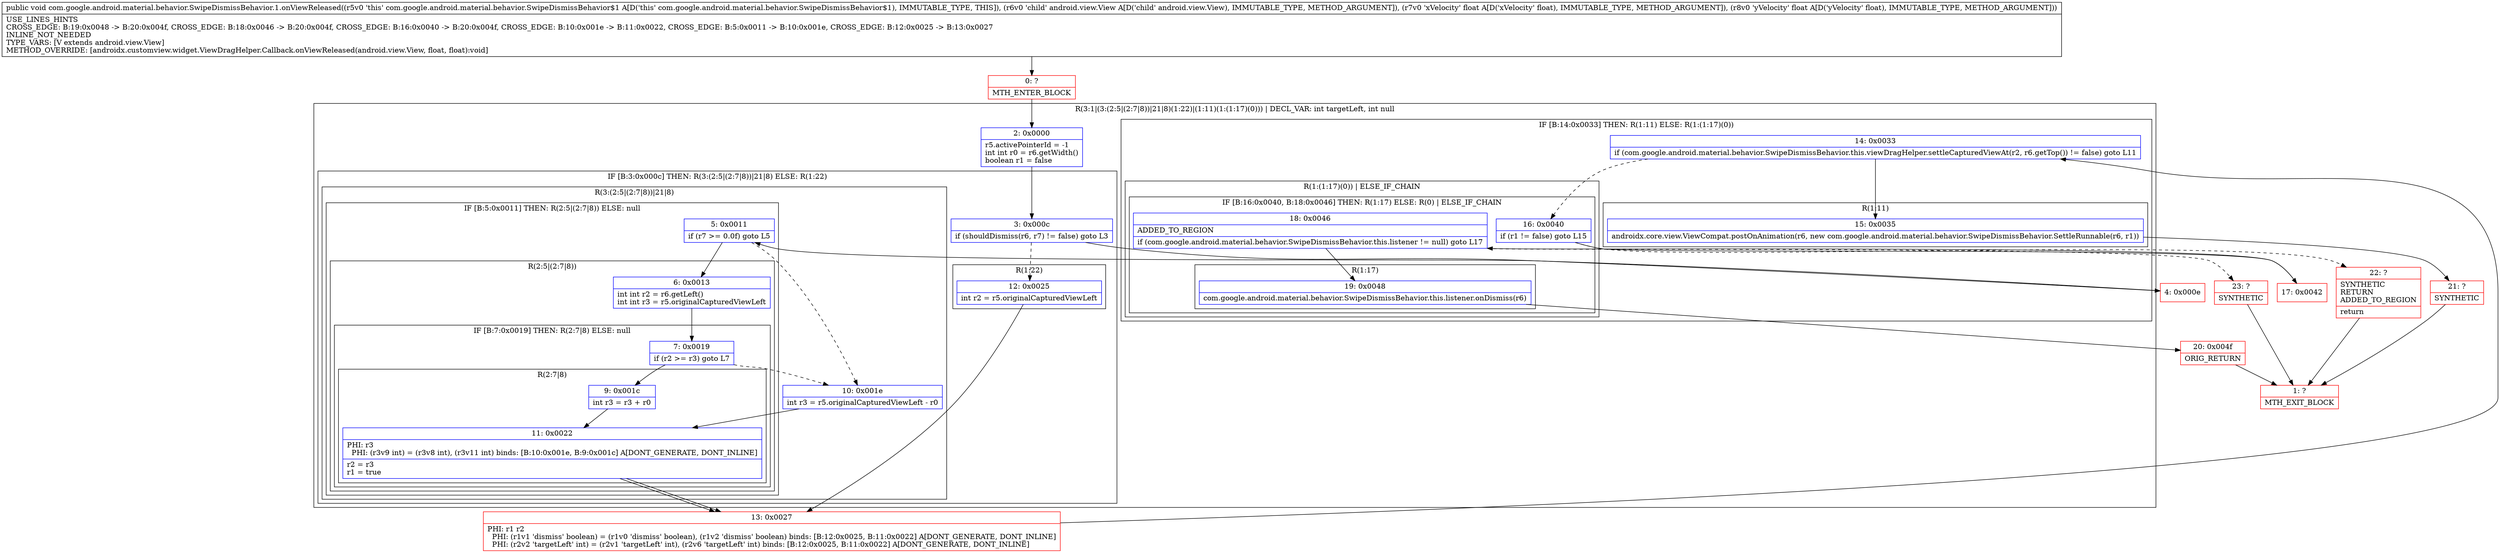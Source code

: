 digraph "CFG forcom.google.android.material.behavior.SwipeDismissBehavior.1.onViewReleased(Landroid\/view\/View;FF)V" {
subgraph cluster_Region_1614080794 {
label = "R(3:1|(3:(2:5|(2:7|8))|21|8)(1:22)|(1:11)(1:(1:17)(0))) | DECL_VAR: int targetLeft, int null\l";
node [shape=record,color=blue];
Node_2 [shape=record,label="{2\:\ 0x0000|r5.activePointerId = \-1\lint int r0 = r6.getWidth()\lboolean r1 = false\l}"];
subgraph cluster_IfRegion_485424386 {
label = "IF [B:3:0x000c] THEN: R(3:(2:5|(2:7|8))|21|8) ELSE: R(1:22)";
node [shape=record,color=blue];
Node_3 [shape=record,label="{3\:\ 0x000c|if (shouldDismiss(r6, r7) != false) goto L3\l}"];
subgraph cluster_Region_1697187757 {
label = "R(3:(2:5|(2:7|8))|21|8)";
node [shape=record,color=blue];
subgraph cluster_IfRegion_325120794 {
label = "IF [B:5:0x0011] THEN: R(2:5|(2:7|8)) ELSE: null";
node [shape=record,color=blue];
Node_5 [shape=record,label="{5\:\ 0x0011|if (r7 \>= 0.0f) goto L5\l}"];
subgraph cluster_Region_281665015 {
label = "R(2:5|(2:7|8))";
node [shape=record,color=blue];
Node_6 [shape=record,label="{6\:\ 0x0013|int int r2 = r6.getLeft()\lint int r3 = r5.originalCapturedViewLeft\l}"];
subgraph cluster_IfRegion_1599575416 {
label = "IF [B:7:0x0019] THEN: R(2:7|8) ELSE: null";
node [shape=record,color=blue];
Node_7 [shape=record,label="{7\:\ 0x0019|if (r2 \>= r3) goto L7\l}"];
subgraph cluster_Region_2107927943 {
label = "R(2:7|8)";
node [shape=record,color=blue];
Node_9 [shape=record,label="{9\:\ 0x001c|int r3 = r3 + r0\l}"];
Node_11 [shape=record,label="{11\:\ 0x0022|PHI: r3 \l  PHI: (r3v9 int) = (r3v8 int), (r3v11 int) binds: [B:10:0x001e, B:9:0x001c] A[DONT_GENERATE, DONT_INLINE]\l|r2 = r3\lr1 = true\l}"];
}
}
}
}
Node_10 [shape=record,label="{10\:\ 0x001e|int r3 = r5.originalCapturedViewLeft \- r0\l}"];
Node_11 [shape=record,label="{11\:\ 0x0022|PHI: r3 \l  PHI: (r3v9 int) = (r3v8 int), (r3v11 int) binds: [B:10:0x001e, B:9:0x001c] A[DONT_GENERATE, DONT_INLINE]\l|r2 = r3\lr1 = true\l}"];
}
subgraph cluster_Region_1030795675 {
label = "R(1:22)";
node [shape=record,color=blue];
Node_12 [shape=record,label="{12\:\ 0x0025|int r2 = r5.originalCapturedViewLeft\l}"];
}
}
subgraph cluster_IfRegion_488773751 {
label = "IF [B:14:0x0033] THEN: R(1:11) ELSE: R(1:(1:17)(0))";
node [shape=record,color=blue];
Node_14 [shape=record,label="{14\:\ 0x0033|if (com.google.android.material.behavior.SwipeDismissBehavior.this.viewDragHelper.settleCapturedViewAt(r2, r6.getTop()) != false) goto L11\l}"];
subgraph cluster_Region_617444237 {
label = "R(1:11)";
node [shape=record,color=blue];
Node_15 [shape=record,label="{15\:\ 0x0035|androidx.core.view.ViewCompat.postOnAnimation(r6, new com.google.android.material.behavior.SwipeDismissBehavior.SettleRunnable(r6, r1))\l}"];
}
subgraph cluster_Region_161031174 {
label = "R(1:(1:17)(0)) | ELSE_IF_CHAIN\l";
node [shape=record,color=blue];
subgraph cluster_IfRegion_1676030005 {
label = "IF [B:16:0x0040, B:18:0x0046] THEN: R(1:17) ELSE: R(0) | ELSE_IF_CHAIN\l";
node [shape=record,color=blue];
Node_16 [shape=record,label="{16\:\ 0x0040|if (r1 != false) goto L15\l}"];
Node_18 [shape=record,label="{18\:\ 0x0046|ADDED_TO_REGION\l|if (com.google.android.material.behavior.SwipeDismissBehavior.this.listener != null) goto L17\l}"];
subgraph cluster_Region_1660215002 {
label = "R(1:17)";
node [shape=record,color=blue];
Node_19 [shape=record,label="{19\:\ 0x0048|com.google.android.material.behavior.SwipeDismissBehavior.this.listener.onDismiss(r6)\l}"];
}
subgraph cluster_Region_1989679549 {
label = "R(0)";
node [shape=record,color=blue];
}
}
}
}
}
Node_0 [shape=record,color=red,label="{0\:\ ?|MTH_ENTER_BLOCK\l}"];
Node_4 [shape=record,color=red,label="{4\:\ 0x000e}"];
Node_13 [shape=record,color=red,label="{13\:\ 0x0027|PHI: r1 r2 \l  PHI: (r1v1 'dismiss' boolean) = (r1v0 'dismiss' boolean), (r1v2 'dismiss' boolean) binds: [B:12:0x0025, B:11:0x0022] A[DONT_GENERATE, DONT_INLINE]\l  PHI: (r2v2 'targetLeft' int) = (r2v1 'targetLeft' int), (r2v6 'targetLeft' int) binds: [B:12:0x0025, B:11:0x0022] A[DONT_GENERATE, DONT_INLINE]\l}"];
Node_21 [shape=record,color=red,label="{21\:\ ?|SYNTHETIC\l}"];
Node_1 [shape=record,color=red,label="{1\:\ ?|MTH_EXIT_BLOCK\l}"];
Node_17 [shape=record,color=red,label="{17\:\ 0x0042}"];
Node_20 [shape=record,color=red,label="{20\:\ 0x004f|ORIG_RETURN\l}"];
Node_23 [shape=record,color=red,label="{23\:\ ?|SYNTHETIC\l}"];
Node_22 [shape=record,color=red,label="{22\:\ ?|SYNTHETIC\lRETURN\lADDED_TO_REGION\l|return\l}"];
MethodNode[shape=record,label="{public void com.google.android.material.behavior.SwipeDismissBehavior.1.onViewReleased((r5v0 'this' com.google.android.material.behavior.SwipeDismissBehavior$1 A[D('this' com.google.android.material.behavior.SwipeDismissBehavior$1), IMMUTABLE_TYPE, THIS]), (r6v0 'child' android.view.View A[D('child' android.view.View), IMMUTABLE_TYPE, METHOD_ARGUMENT]), (r7v0 'xVelocity' float A[D('xVelocity' float), IMMUTABLE_TYPE, METHOD_ARGUMENT]), (r8v0 'yVelocity' float A[D('yVelocity' float), IMMUTABLE_TYPE, METHOD_ARGUMENT]))  | USE_LINES_HINTS\lCROSS_EDGE: B:19:0x0048 \-\> B:20:0x004f, CROSS_EDGE: B:18:0x0046 \-\> B:20:0x004f, CROSS_EDGE: B:16:0x0040 \-\> B:20:0x004f, CROSS_EDGE: B:10:0x001e \-\> B:11:0x0022, CROSS_EDGE: B:5:0x0011 \-\> B:10:0x001e, CROSS_EDGE: B:12:0x0025 \-\> B:13:0x0027\lINLINE_NOT_NEEDED\lTYPE_VARS: [V extends android.view.View]\lMETHOD_OVERRIDE: [androidx.customview.widget.ViewDragHelper.Callback.onViewReleased(android.view.View, float, float):void]\l}"];
MethodNode -> Node_0;Node_2 -> Node_3;
Node_3 -> Node_4;
Node_3 -> Node_12[style=dashed];
Node_5 -> Node_6;
Node_5 -> Node_10[style=dashed];
Node_6 -> Node_7;
Node_7 -> Node_9;
Node_7 -> Node_10[style=dashed];
Node_9 -> Node_11;
Node_11 -> Node_13;
Node_10 -> Node_11;
Node_11 -> Node_13;
Node_12 -> Node_13;
Node_14 -> Node_15;
Node_14 -> Node_16[style=dashed];
Node_15 -> Node_21;
Node_16 -> Node_17;
Node_16 -> Node_22[style=dashed];
Node_18 -> Node_19;
Node_18 -> Node_23[style=dashed];
Node_19 -> Node_20;
Node_0 -> Node_2;
Node_4 -> Node_5;
Node_13 -> Node_14;
Node_21 -> Node_1;
Node_17 -> Node_18;
Node_20 -> Node_1;
Node_23 -> Node_1;
Node_22 -> Node_1;
}

